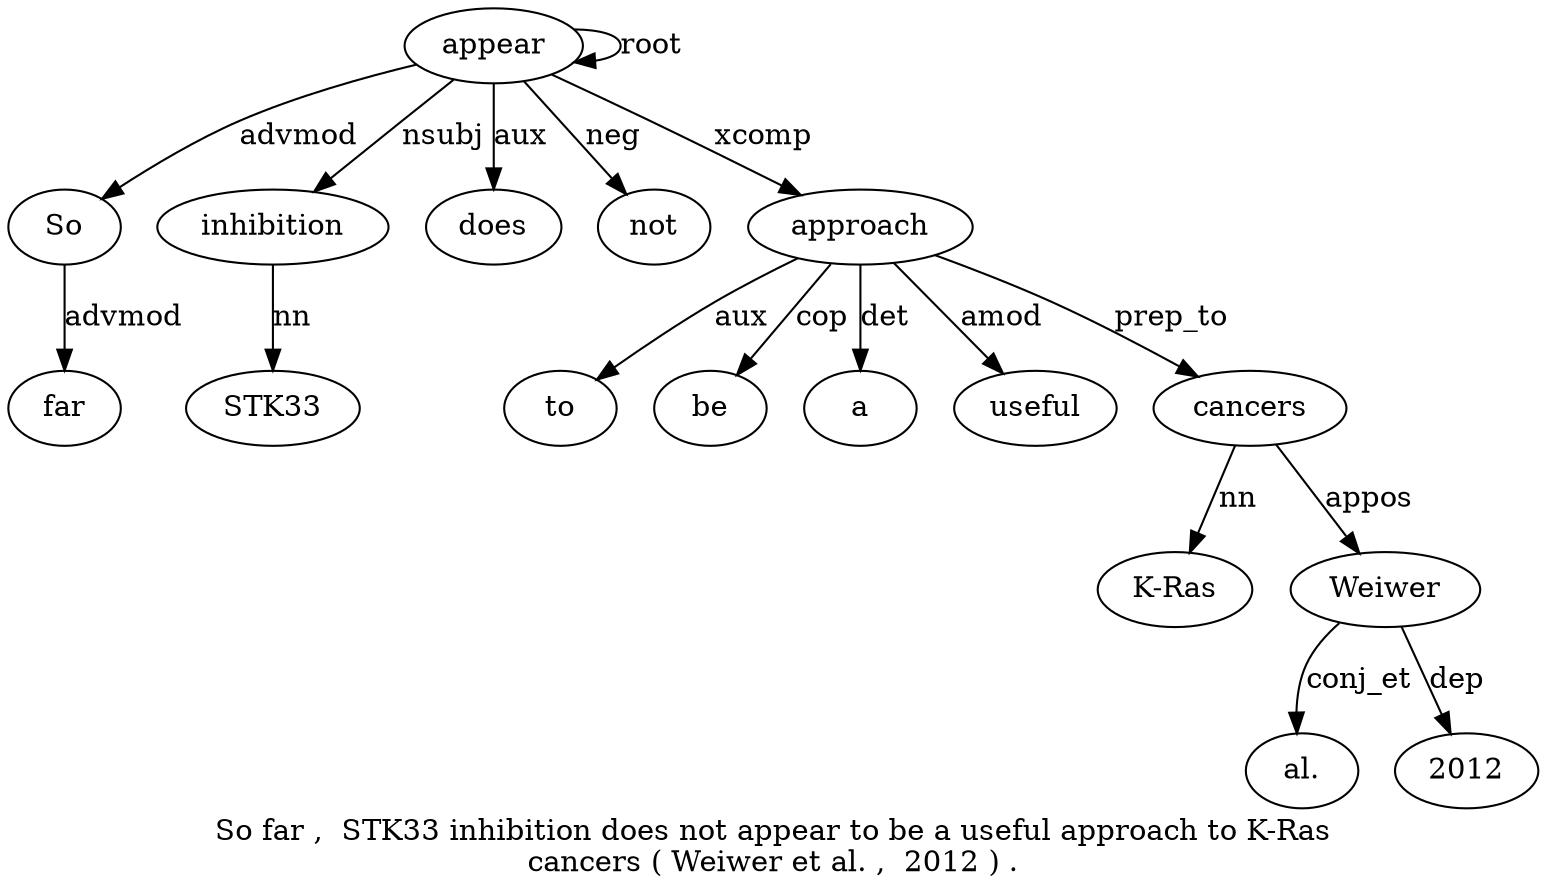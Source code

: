 digraph "So far ,  STK33 inhibition does not appear to be a useful approach to K-Ras cancers ( Weiwer et al. ,  2012 ) ." {
label="So far ,  STK33 inhibition does not appear to be a useful approach to K-Ras
cancers ( Weiwer et al. ,  2012 ) .";
appear8 [style=filled, fillcolor=white, label=appear];
So1 [style=filled, fillcolor=white, label=So];
appear8 -> So1  [label=advmod];
far2 [style=filled, fillcolor=white, label=far];
So1 -> far2  [label=advmod];
inhibition5 [style=filled, fillcolor=white, label=inhibition];
STK334 [style=filled, fillcolor=white, label=STK33];
inhibition5 -> STK334  [label=nn];
appear8 -> inhibition5  [label=nsubj];
does6 [style=filled, fillcolor=white, label=does];
appear8 -> does6  [label=aux];
not7 [style=filled, fillcolor=white, label=not];
appear8 -> not7  [label=neg];
appear8 -> appear8  [label=root];
approach13 [style=filled, fillcolor=white, label=approach];
to9 [style=filled, fillcolor=white, label=to];
approach13 -> to9  [label=aux];
be10 [style=filled, fillcolor=white, label=be];
approach13 -> be10  [label=cop];
a11 [style=filled, fillcolor=white, label=a];
approach13 -> a11  [label=det];
useful12 [style=filled, fillcolor=white, label=useful];
approach13 -> useful12  [label=amod];
appear8 -> approach13  [label=xcomp];
cancers16 [style=filled, fillcolor=white, label=cancers];
"K-Ras15" [style=filled, fillcolor=white, label="K-Ras"];
cancers16 -> "K-Ras15"  [label=nn];
approach13 -> cancers16  [label=prep_to];
Weiwer18 [style=filled, fillcolor=white, label=Weiwer];
cancers16 -> Weiwer18  [label=appos];
"al.20" [style=filled, fillcolor=white, label="al."];
Weiwer18 -> "al.20"  [label=conj_et];
2012 [style=filled, fillcolor=white, label=2012];
Weiwer18 -> 2012  [label=dep];
}
